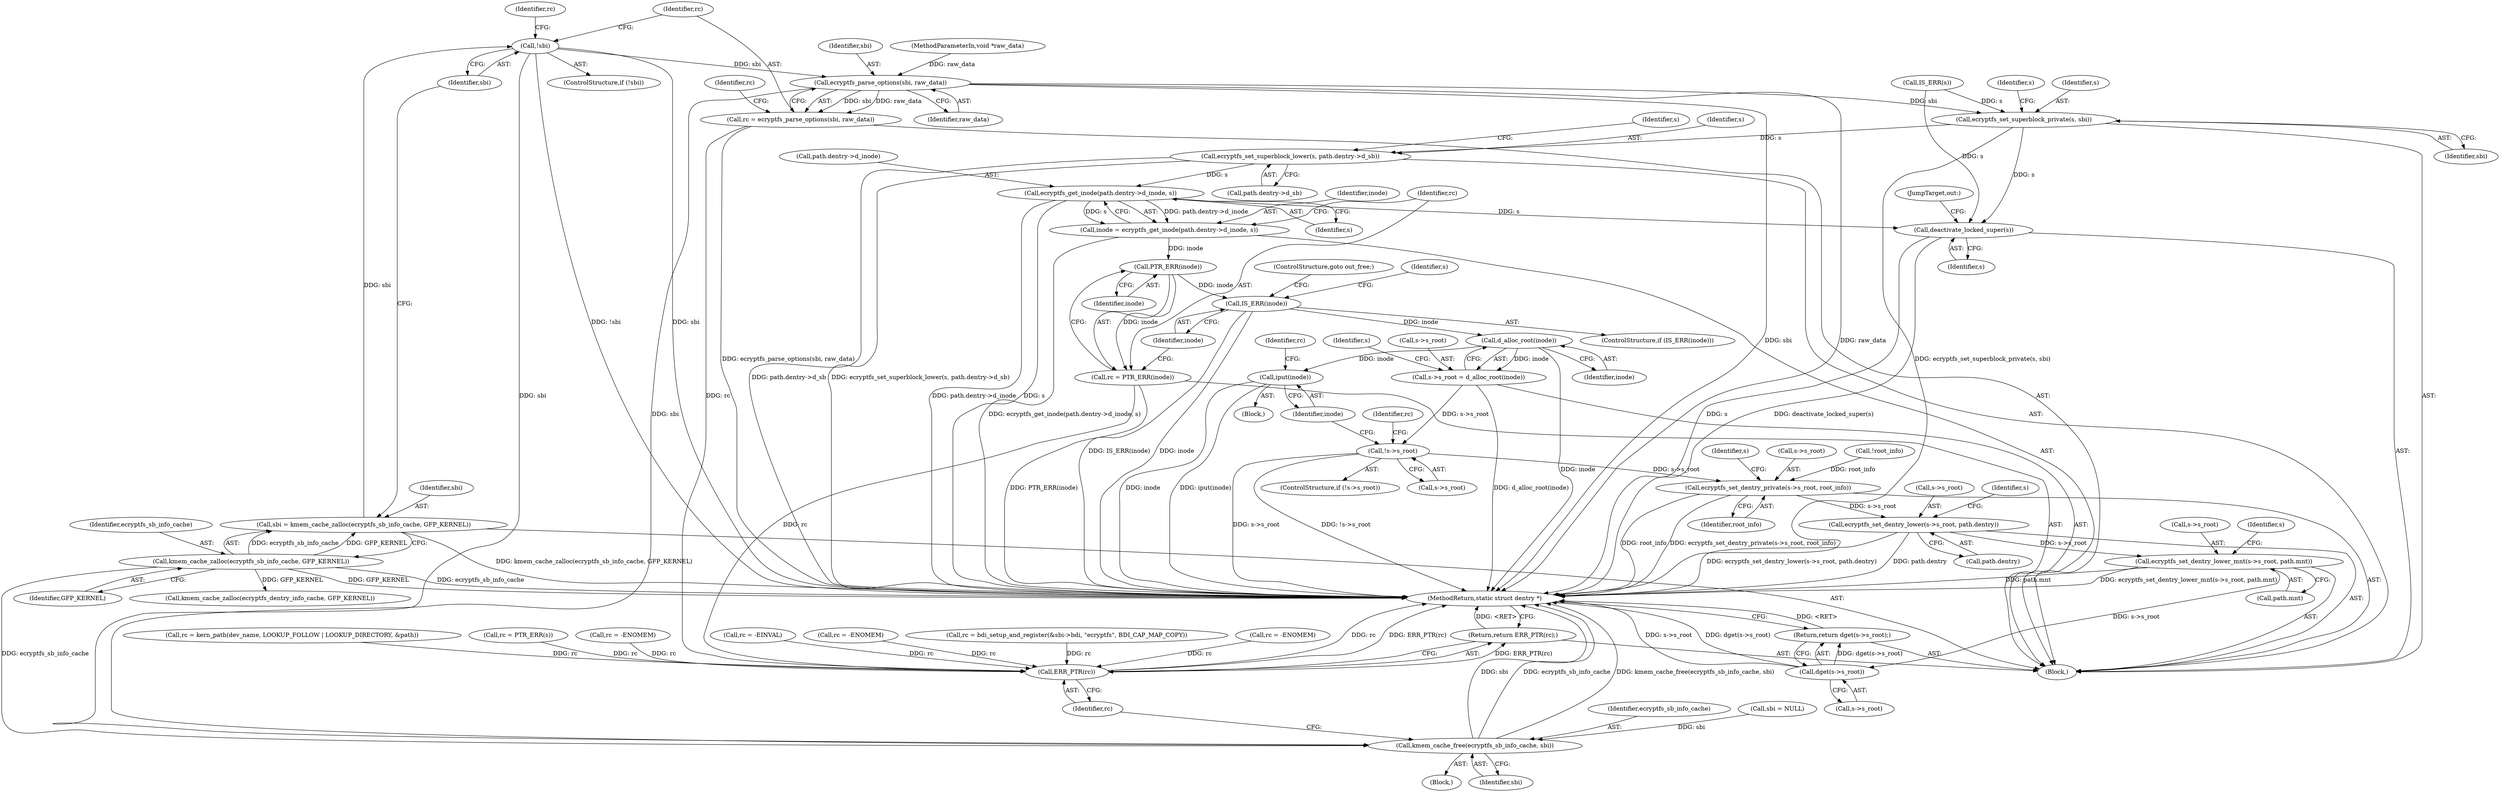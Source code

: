 digraph "1_linux_764355487ea220fdc2faf128d577d7f679b91f97@pointer" {
"1000124" [label="(Call,!sbi)"];
"1000118" [label="(Call,sbi = kmem_cache_zalloc(ecryptfs_sb_info_cache, GFP_KERNEL))"];
"1000120" [label="(Call,kmem_cache_zalloc(ecryptfs_sb_info_cache, GFP_KERNEL))"];
"1000134" [label="(Call,ecryptfs_parse_options(sbi, raw_data))"];
"1000132" [label="(Call,rc = ecryptfs_parse_options(sbi, raw_data))"];
"1000371" [label="(Call,ERR_PTR(rc))"];
"1000370" [label="(Return,return ERR_PTR(rc);)"];
"1000177" [label="(Call,ecryptfs_set_superblock_private(s, sbi))"];
"1000239" [label="(Call,ecryptfs_set_superblock_lower(s, path.dentry->d_sb))"];
"1000275" [label="(Call,ecryptfs_get_inode(path.dentry->d_inode, s))"];
"1000273" [label="(Call,inode = ecryptfs_get_inode(path.dentry->d_inode, s))"];
"1000284" [label="(Call,PTR_ERR(inode))"];
"1000282" [label="(Call,rc = PTR_ERR(inode))"];
"1000287" [label="(Call,IS_ERR(inode))"];
"1000294" [label="(Call,d_alloc_root(inode))"];
"1000290" [label="(Call,s->s_root = d_alloc_root(inode))"];
"1000297" [label="(Call,!s->s_root)"];
"1000322" [label="(Call,ecryptfs_set_dentry_private(s->s_root, root_info))"];
"1000327" [label="(Call,ecryptfs_set_dentry_lower(s->s_root, path.dentry))"];
"1000334" [label="(Call,ecryptfs_set_dentry_lower_mnt(s->s_root, path.mnt))"];
"1000347" [label="(Call,dget(s->s_root))"];
"1000346" [label="(Return,return dget(s->s_root);)"];
"1000302" [label="(Call,iput(inode))"];
"1000356" [label="(Call,deactivate_locked_super(s))"];
"1000367" [label="(Call,kmem_cache_free(ecryptfs_sb_info_cache, sbi))"];
"1000305" [label="(Identifier,rc)"];
"1000177" [label="(Call,ecryptfs_set_superblock_private(s, sbi))"];
"1000358" [label="(JumpTarget,out:)"];
"1000295" [label="(Identifier,inode)"];
"1000372" [label="(Identifier,rc)"];
"1000326" [label="(Identifier,root_info)"];
"1000288" [label="(Identifier,inode)"];
"1000234" [label="(Call,rc = -EINVAL)"];
"1000240" [label="(Identifier,s)"];
"1000304" [label="(Call,rc = -ENOMEM)"];
"1000285" [label="(Identifier,inode)"];
"1000281" [label="(Identifier,s)"];
"1000361" [label="(Block,)"];
"1000118" [label="(Call,sbi = kmem_cache_zalloc(ecryptfs_sb_info_cache, GFP_KERNEL))"];
"1000357" [label="(Identifier,s)"];
"1000329" [label="(Identifier,s)"];
"1000135" [label="(Identifier,sbi)"];
"1000335" [label="(Call,s->s_root)"];
"1000241" [label="(Call,path.dentry->d_sb)"];
"1000348" [label="(Call,s->s_root)"];
"1000303" [label="(Identifier,inode)"];
"1000299" [label="(Identifier,s)"];
"1000165" [label="(Call,rc = bdi_setup_and_register(&sbi->bdi, \"ecryptfs\", BDI_CAP_MAP_COPY))"];
"1000347" [label="(Call,dget(s->s_root))"];
"1000322" [label="(Call,ecryptfs_set_dentry_private(s->s_root, root_info))"];
"1000310" [label="(Identifier,rc)"];
"1000315" [label="(Call,kmem_cache_zalloc(ecryptfs_dentry_info_cache, GFP_KERNEL))"];
"1000296" [label="(ControlStructure,if (!s->s_root))"];
"1000343" [label="(Identifier,s)"];
"1000338" [label="(Call,path.mnt)"];
"1000273" [label="(Call,inode = ecryptfs_get_inode(path.dentry->d_inode, s))"];
"1000346" [label="(Return,return dget(s->s_root);)"];
"1000128" [label="(Identifier,rc)"];
"1000368" [label="(Identifier,ecryptfs_sb_info_cache)"];
"1000182" [label="(Identifier,s)"];
"1000336" [label="(Identifier,s)"];
"1000309" [label="(Call,rc = -ENOMEM)"];
"1000323" [label="(Call,s->s_root)"];
"1000206" [label="(Call,rc = kern_path(dev_name, LOOKUP_FOLLOW | LOOKUP_DIRECTORY, &path))"];
"1000289" [label="(ControlStructure,goto out_free;)"];
"1000119" [label="(Identifier,sbi)"];
"1000284" [label="(Call,PTR_ERR(inode))"];
"1000152" [label="(Call,IS_ERR(s))"];
"1000106" [label="(MethodParameterIn,void *raw_data)"];
"1000370" [label="(Return,return ERR_PTR(rc);)"];
"1000292" [label="(Identifier,s)"];
"1000188" [label="(Call,sbi = NULL)"];
"1000302" [label="(Call,iput(inode))"];
"1000283" [label="(Identifier,rc)"];
"1000367" [label="(Call,kmem_cache_free(ecryptfs_sb_info_cache, sbi))"];
"1000297" [label="(Call,!s->s_root)"];
"1000301" [label="(Block,)"];
"1000294" [label="(Call,d_alloc_root(inode))"];
"1000276" [label="(Call,path.dentry->d_inode)"];
"1000291" [label="(Call,s->s_root)"];
"1000327" [label="(Call,ecryptfs_set_dentry_lower(s->s_root, path.dentry))"];
"1000121" [label="(Identifier,ecryptfs_sb_info_cache)"];
"1000120" [label="(Call,kmem_cache_zalloc(ecryptfs_sb_info_cache, GFP_KERNEL))"];
"1000239" [label="(Call,ecryptfs_set_superblock_lower(s, path.dentry->d_sb))"];
"1000275" [label="(Call,ecryptfs_get_inode(path.dentry->d_inode, s))"];
"1000107" [label="(Block,)"];
"1000356" [label="(Call,deactivate_locked_super(s))"];
"1000282" [label="(Call,rc = PTR_ERR(inode))"];
"1000138" [label="(Identifier,rc)"];
"1000178" [label="(Identifier,s)"];
"1000155" [label="(Call,rc = PTR_ERR(s))"];
"1000290" [label="(Call,s->s_root = d_alloc_root(inode))"];
"1000133" [label="(Identifier,rc)"];
"1000373" [label="(MethodReturn,static struct dentry *)"];
"1000132" [label="(Call,rc = ecryptfs_parse_options(sbi, raw_data))"];
"1000334" [label="(Call,ecryptfs_set_dentry_lower_mnt(s->s_root, path.mnt))"];
"1000369" [label="(Identifier,sbi)"];
"1000328" [label="(Call,s->s_root)"];
"1000127" [label="(Call,rc = -ENOMEM)"];
"1000298" [label="(Call,s->s_root)"];
"1000371" [label="(Call,ERR_PTR(rc))"];
"1000179" [label="(Identifier,sbi)"];
"1000319" [label="(Call,!root_info)"];
"1000125" [label="(Identifier,sbi)"];
"1000331" [label="(Call,path.dentry)"];
"1000274" [label="(Identifier,inode)"];
"1000123" [label="(ControlStructure,if (!sbi))"];
"1000136" [label="(Identifier,raw_data)"];
"1000287" [label="(Call,IS_ERR(inode))"];
"1000124" [label="(Call,!sbi)"];
"1000286" [label="(ControlStructure,if (IS_ERR(inode)))"];
"1000248" [label="(Identifier,s)"];
"1000122" [label="(Identifier,GFP_KERNEL)"];
"1000134" [label="(Call,ecryptfs_parse_options(sbi, raw_data))"];
"1000124" -> "1000123"  [label="AST: "];
"1000124" -> "1000125"  [label="CFG: "];
"1000125" -> "1000124"  [label="AST: "];
"1000128" -> "1000124"  [label="CFG: "];
"1000133" -> "1000124"  [label="CFG: "];
"1000124" -> "1000373"  [label="DDG: sbi"];
"1000124" -> "1000373"  [label="DDG: !sbi"];
"1000118" -> "1000124"  [label="DDG: sbi"];
"1000124" -> "1000134"  [label="DDG: sbi"];
"1000124" -> "1000367"  [label="DDG: sbi"];
"1000118" -> "1000107"  [label="AST: "];
"1000118" -> "1000120"  [label="CFG: "];
"1000119" -> "1000118"  [label="AST: "];
"1000120" -> "1000118"  [label="AST: "];
"1000125" -> "1000118"  [label="CFG: "];
"1000118" -> "1000373"  [label="DDG: kmem_cache_zalloc(ecryptfs_sb_info_cache, GFP_KERNEL)"];
"1000120" -> "1000118"  [label="DDG: ecryptfs_sb_info_cache"];
"1000120" -> "1000118"  [label="DDG: GFP_KERNEL"];
"1000120" -> "1000122"  [label="CFG: "];
"1000121" -> "1000120"  [label="AST: "];
"1000122" -> "1000120"  [label="AST: "];
"1000120" -> "1000373"  [label="DDG: ecryptfs_sb_info_cache"];
"1000120" -> "1000373"  [label="DDG: GFP_KERNEL"];
"1000120" -> "1000315"  [label="DDG: GFP_KERNEL"];
"1000120" -> "1000367"  [label="DDG: ecryptfs_sb_info_cache"];
"1000134" -> "1000132"  [label="AST: "];
"1000134" -> "1000136"  [label="CFG: "];
"1000135" -> "1000134"  [label="AST: "];
"1000136" -> "1000134"  [label="AST: "];
"1000132" -> "1000134"  [label="CFG: "];
"1000134" -> "1000373"  [label="DDG: sbi"];
"1000134" -> "1000373"  [label="DDG: raw_data"];
"1000134" -> "1000132"  [label="DDG: sbi"];
"1000134" -> "1000132"  [label="DDG: raw_data"];
"1000106" -> "1000134"  [label="DDG: raw_data"];
"1000134" -> "1000177"  [label="DDG: sbi"];
"1000134" -> "1000367"  [label="DDG: sbi"];
"1000132" -> "1000107"  [label="AST: "];
"1000133" -> "1000132"  [label="AST: "];
"1000138" -> "1000132"  [label="CFG: "];
"1000132" -> "1000373"  [label="DDG: ecryptfs_parse_options(sbi, raw_data)"];
"1000132" -> "1000371"  [label="DDG: rc"];
"1000371" -> "1000370"  [label="AST: "];
"1000371" -> "1000372"  [label="CFG: "];
"1000372" -> "1000371"  [label="AST: "];
"1000370" -> "1000371"  [label="CFG: "];
"1000371" -> "1000373"  [label="DDG: rc"];
"1000371" -> "1000373"  [label="DDG: ERR_PTR(rc)"];
"1000371" -> "1000370"  [label="DDG: ERR_PTR(rc)"];
"1000309" -> "1000371"  [label="DDG: rc"];
"1000234" -> "1000371"  [label="DDG: rc"];
"1000304" -> "1000371"  [label="DDG: rc"];
"1000165" -> "1000371"  [label="DDG: rc"];
"1000206" -> "1000371"  [label="DDG: rc"];
"1000282" -> "1000371"  [label="DDG: rc"];
"1000127" -> "1000371"  [label="DDG: rc"];
"1000155" -> "1000371"  [label="DDG: rc"];
"1000370" -> "1000107"  [label="AST: "];
"1000373" -> "1000370"  [label="CFG: "];
"1000370" -> "1000373"  [label="DDG: <RET>"];
"1000177" -> "1000107"  [label="AST: "];
"1000177" -> "1000179"  [label="CFG: "];
"1000178" -> "1000177"  [label="AST: "];
"1000179" -> "1000177"  [label="AST: "];
"1000182" -> "1000177"  [label="CFG: "];
"1000177" -> "1000373"  [label="DDG: ecryptfs_set_superblock_private(s, sbi)"];
"1000152" -> "1000177"  [label="DDG: s"];
"1000177" -> "1000239"  [label="DDG: s"];
"1000177" -> "1000356"  [label="DDG: s"];
"1000239" -> "1000107"  [label="AST: "];
"1000239" -> "1000241"  [label="CFG: "];
"1000240" -> "1000239"  [label="AST: "];
"1000241" -> "1000239"  [label="AST: "];
"1000248" -> "1000239"  [label="CFG: "];
"1000239" -> "1000373"  [label="DDG: ecryptfs_set_superblock_lower(s, path.dentry->d_sb)"];
"1000239" -> "1000373"  [label="DDG: path.dentry->d_sb"];
"1000239" -> "1000275"  [label="DDG: s"];
"1000275" -> "1000273"  [label="AST: "];
"1000275" -> "1000281"  [label="CFG: "];
"1000276" -> "1000275"  [label="AST: "];
"1000281" -> "1000275"  [label="AST: "];
"1000273" -> "1000275"  [label="CFG: "];
"1000275" -> "1000373"  [label="DDG: path.dentry->d_inode"];
"1000275" -> "1000373"  [label="DDG: s"];
"1000275" -> "1000273"  [label="DDG: path.dentry->d_inode"];
"1000275" -> "1000273"  [label="DDG: s"];
"1000275" -> "1000356"  [label="DDG: s"];
"1000273" -> "1000107"  [label="AST: "];
"1000274" -> "1000273"  [label="AST: "];
"1000283" -> "1000273"  [label="CFG: "];
"1000273" -> "1000373"  [label="DDG: ecryptfs_get_inode(path.dentry->d_inode, s)"];
"1000273" -> "1000284"  [label="DDG: inode"];
"1000284" -> "1000282"  [label="AST: "];
"1000284" -> "1000285"  [label="CFG: "];
"1000285" -> "1000284"  [label="AST: "];
"1000282" -> "1000284"  [label="CFG: "];
"1000284" -> "1000282"  [label="DDG: inode"];
"1000284" -> "1000287"  [label="DDG: inode"];
"1000282" -> "1000107"  [label="AST: "];
"1000283" -> "1000282"  [label="AST: "];
"1000288" -> "1000282"  [label="CFG: "];
"1000282" -> "1000373"  [label="DDG: PTR_ERR(inode)"];
"1000287" -> "1000286"  [label="AST: "];
"1000287" -> "1000288"  [label="CFG: "];
"1000288" -> "1000287"  [label="AST: "];
"1000289" -> "1000287"  [label="CFG: "];
"1000292" -> "1000287"  [label="CFG: "];
"1000287" -> "1000373"  [label="DDG: IS_ERR(inode)"];
"1000287" -> "1000373"  [label="DDG: inode"];
"1000287" -> "1000294"  [label="DDG: inode"];
"1000294" -> "1000290"  [label="AST: "];
"1000294" -> "1000295"  [label="CFG: "];
"1000295" -> "1000294"  [label="AST: "];
"1000290" -> "1000294"  [label="CFG: "];
"1000294" -> "1000373"  [label="DDG: inode"];
"1000294" -> "1000290"  [label="DDG: inode"];
"1000294" -> "1000302"  [label="DDG: inode"];
"1000290" -> "1000107"  [label="AST: "];
"1000291" -> "1000290"  [label="AST: "];
"1000299" -> "1000290"  [label="CFG: "];
"1000290" -> "1000373"  [label="DDG: d_alloc_root(inode)"];
"1000290" -> "1000297"  [label="DDG: s->s_root"];
"1000297" -> "1000296"  [label="AST: "];
"1000297" -> "1000298"  [label="CFG: "];
"1000298" -> "1000297"  [label="AST: "];
"1000303" -> "1000297"  [label="CFG: "];
"1000310" -> "1000297"  [label="CFG: "];
"1000297" -> "1000373"  [label="DDG: s->s_root"];
"1000297" -> "1000373"  [label="DDG: !s->s_root"];
"1000297" -> "1000322"  [label="DDG: s->s_root"];
"1000322" -> "1000107"  [label="AST: "];
"1000322" -> "1000326"  [label="CFG: "];
"1000323" -> "1000322"  [label="AST: "];
"1000326" -> "1000322"  [label="AST: "];
"1000329" -> "1000322"  [label="CFG: "];
"1000322" -> "1000373"  [label="DDG: root_info"];
"1000322" -> "1000373"  [label="DDG: ecryptfs_set_dentry_private(s->s_root, root_info)"];
"1000319" -> "1000322"  [label="DDG: root_info"];
"1000322" -> "1000327"  [label="DDG: s->s_root"];
"1000327" -> "1000107"  [label="AST: "];
"1000327" -> "1000331"  [label="CFG: "];
"1000328" -> "1000327"  [label="AST: "];
"1000331" -> "1000327"  [label="AST: "];
"1000336" -> "1000327"  [label="CFG: "];
"1000327" -> "1000373"  [label="DDG: path.dentry"];
"1000327" -> "1000373"  [label="DDG: ecryptfs_set_dentry_lower(s->s_root, path.dentry)"];
"1000327" -> "1000334"  [label="DDG: s->s_root"];
"1000334" -> "1000107"  [label="AST: "];
"1000334" -> "1000338"  [label="CFG: "];
"1000335" -> "1000334"  [label="AST: "];
"1000338" -> "1000334"  [label="AST: "];
"1000343" -> "1000334"  [label="CFG: "];
"1000334" -> "1000373"  [label="DDG: ecryptfs_set_dentry_lower_mnt(s->s_root, path.mnt)"];
"1000334" -> "1000373"  [label="DDG: path.mnt"];
"1000334" -> "1000347"  [label="DDG: s->s_root"];
"1000347" -> "1000346"  [label="AST: "];
"1000347" -> "1000348"  [label="CFG: "];
"1000348" -> "1000347"  [label="AST: "];
"1000346" -> "1000347"  [label="CFG: "];
"1000347" -> "1000373"  [label="DDG: s->s_root"];
"1000347" -> "1000373"  [label="DDG: dget(s->s_root)"];
"1000347" -> "1000346"  [label="DDG: dget(s->s_root)"];
"1000346" -> "1000107"  [label="AST: "];
"1000373" -> "1000346"  [label="CFG: "];
"1000346" -> "1000373"  [label="DDG: <RET>"];
"1000302" -> "1000301"  [label="AST: "];
"1000302" -> "1000303"  [label="CFG: "];
"1000303" -> "1000302"  [label="AST: "];
"1000305" -> "1000302"  [label="CFG: "];
"1000302" -> "1000373"  [label="DDG: inode"];
"1000302" -> "1000373"  [label="DDG: iput(inode)"];
"1000356" -> "1000107"  [label="AST: "];
"1000356" -> "1000357"  [label="CFG: "];
"1000357" -> "1000356"  [label="AST: "];
"1000358" -> "1000356"  [label="CFG: "];
"1000356" -> "1000373"  [label="DDG: deactivate_locked_super(s)"];
"1000356" -> "1000373"  [label="DDG: s"];
"1000152" -> "1000356"  [label="DDG: s"];
"1000367" -> "1000361"  [label="AST: "];
"1000367" -> "1000369"  [label="CFG: "];
"1000368" -> "1000367"  [label="AST: "];
"1000369" -> "1000367"  [label="AST: "];
"1000372" -> "1000367"  [label="CFG: "];
"1000367" -> "1000373"  [label="DDG: sbi"];
"1000367" -> "1000373"  [label="DDG: ecryptfs_sb_info_cache"];
"1000367" -> "1000373"  [label="DDG: kmem_cache_free(ecryptfs_sb_info_cache, sbi)"];
"1000188" -> "1000367"  [label="DDG: sbi"];
}
